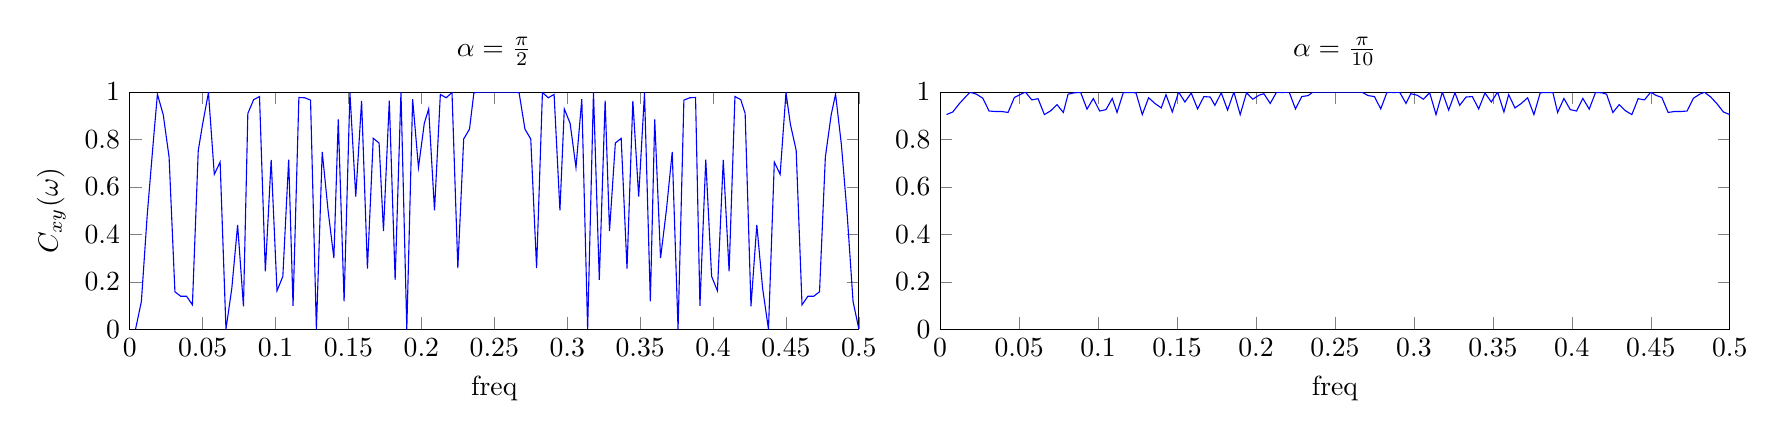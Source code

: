 % This file was created by matlab2tikz v0.4.7 running on MATLAB 8.1.
% Copyright (c) 2008--2014, Nico Schlömer <nico.schloemer@gmail.com>
% All rights reserved.
% Minimal pgfplots version: 1.3
% 
% The latest updates can be retrieved from
%   http://www.mathworks.com/matlabcentral/fileexchange/22022-matlab2tikz
% where you can also make suggestions and rate matlab2tikz.
% 
\begin{tikzpicture}

\begin{axis}[%
width=3.646in,
height=1.186in,
scale only axis,
xmin=0,
xmax=0.5,
xlabel={freq},
xticklabel style={/pgf/number format/fixed},
ymin=0,
ymax=1,
ylabel={$C_{xy}(\omega)$},
name=plot1,
title={$\alpha = \frac{\pi}{2}$}
]
\addplot [color=blue,solid,forget plot]
  table[row sep=crcr]{0.004	3.251e-28\\
0.008	0.117\\
0.012	0.481\\
0.016	0.778\\
0.019	0.991\\
0.023	0.904\\
0.027	0.726\\
0.031	0.158\\
0.035	0.139\\
0.039	0.139\\
0.043	0.103\\
0.047	0.754\\
0.05	0.865\\
0.054	0.998\\
0.058	0.653\\
0.062	0.705\\
0.066	1.954e-25\\
0.07	0.172\\
0.074	0.44\\
0.078	0.097\\
0.081	0.91\\
0.085	0.968\\
0.089	0.981\\
0.093	0.244\\
0.097	0.714\\
0.101	0.162\\
0.105	0.223\\
0.109	0.715\\
0.112	0.099\\
0.116	0.977\\
0.12	0.976\\
0.124	0.966\\
0.128	4.333e-25\\
0.132	0.748\\
0.136	0.502\\
0.14	0.3\\
0.143	0.885\\
0.147	0.118\\
0.151	0.997\\
0.155	0.559\\
0.159	0.963\\
0.163	0.256\\
0.167	0.805\\
0.171	0.785\\
0.174	0.414\\
0.178	0.964\\
0.182	0.208\\
0.186	1.0\\
0.19	4.833e-25\\
0.194	0.97\\
0.198	0.682\\
0.202	0.868\\
0.205	0.929\\
0.209	0.501\\
0.213	0.99\\
0.217	0.976\\
0.221	0.998\\
0.225	0.258\\
0.229	0.802\\
0.233	0.844\\
0.236	0.997\\
0.24	1.0\\
0.244	1.0\\
0.248	1.0\\
0.252	1.0\\
0.256	1.0\\
0.26	1.0\\
0.264	1.0\\
0.267	0.997\\
0.271	0.844\\
0.275	0.802\\
0.279	0.258\\
0.283	0.998\\
0.287	0.976\\
0.291	0.99\\
0.295	0.501\\
0.298	0.929\\
0.302	0.868\\
0.306	0.682\\
0.31	0.97\\
0.314	4.833e-25\\
0.318	1.0\\
0.322	0.208\\
0.326	0.964\\
0.329	0.414\\
0.333	0.785\\
0.337	0.805\\
0.341	0.256\\
0.345	0.963\\
0.349	0.559\\
0.353	0.997\\
0.357	0.118\\
0.36	0.885\\
0.364	0.3\\
0.368	0.502\\
0.372	0.748\\
0.376	4.333e-25\\
0.38	0.966\\
0.384	0.976\\
0.388	0.977\\
0.391	0.099\\
0.395	0.715\\
0.399	0.223\\
0.403	0.162\\
0.407	0.714\\
0.411	0.244\\
0.415	0.981\\
0.419	0.968\\
0.422	0.91\\
0.426	0.097\\
0.43	0.44\\
0.434	0.172\\
0.438	1.954e-25\\
0.442	0.705\\
0.446	0.653\\
0.45	0.998\\
0.453	0.865\\
0.457	0.754\\
0.461	0.103\\
0.465	0.139\\
0.469	0.139\\
0.473	0.158\\
0.477	0.726\\
0.481	0.904\\
0.484	0.991\\
0.488	0.778\\
0.492	0.481\\
0.496	0.117\\
0.5	3.251e-28\\
};
\end{axis}

\begin{axis}[%
width=3.948in,
height=1.186in,
scale only axis,
xmin=0,
xmax=0.5,
xlabel={freq},
xticklabel style={/pgf/number format/fixed},
ymin=0,
ymax=1,
at=(plot1.right of south east),
anchor=left of south west,
title={$\alpha = \frac{\pi}{10}$}
]
\addplot [color=blue,solid,forget plot]
  table[row sep=crcr]{0.004	0.905\\
0.008	0.916\\
0.012	0.95\\
0.016	0.979\\
0.019	0.999\\
0.023	0.991\\
0.027	0.974\\
0.031	0.92\\
0.035	0.918\\
0.039	0.918\\
0.043	0.914\\
0.047	0.977\\
0.05	0.987\\
0.054	1.0\\
0.058	0.967\\
0.062	0.972\\
0.066	0.905\\
0.07	0.921\\
0.074	0.947\\
0.078	0.914\\
0.081	0.991\\
0.085	0.997\\
0.089	0.998\\
0.093	0.928\\
0.097	0.973\\
0.101	0.92\\
0.105	0.926\\
0.109	0.973\\
0.112	0.914\\
0.116	0.998\\
0.12	0.998\\
0.124	0.997\\
0.128	0.905\\
0.132	0.976\\
0.136	0.952\\
0.14	0.933\\
0.143	0.989\\
0.147	0.916\\
0.151	1.0\\
0.155	0.958\\
0.159	0.996\\
0.163	0.929\\
0.167	0.981\\
0.171	0.979\\
0.174	0.944\\
0.178	0.997\\
0.182	0.924\\
0.186	1.0\\
0.19	0.905\\
0.194	0.997\\
0.198	0.97\\
0.202	0.987\\
0.205	0.993\\
0.209	0.952\\
0.213	0.999\\
0.217	0.998\\
0.221	1.0\\
0.225	0.929\\
0.229	0.981\\
0.233	0.985\\
0.236	1.0\\
0.24	1.0\\
0.244	1.0\\
0.248	1.0\\
0.252	1.0\\
0.256	1.0\\
0.26	1.0\\
0.264	1.0\\
0.267	1.0\\
0.271	0.985\\
0.275	0.981\\
0.279	0.929\\
0.283	1.0\\
0.287	0.998\\
0.291	0.999\\
0.295	0.952\\
0.298	0.993\\
0.302	0.987\\
0.306	0.97\\
0.31	0.997\\
0.314	0.905\\
0.318	1.0\\
0.322	0.924\\
0.326	0.997\\
0.329	0.944\\
0.333	0.979\\
0.337	0.981\\
0.341	0.929\\
0.345	0.996\\
0.349	0.958\\
0.353	1.0\\
0.357	0.916\\
0.36	0.989\\
0.364	0.933\\
0.368	0.952\\
0.372	0.976\\
0.376	0.905\\
0.38	0.997\\
0.384	0.998\\
0.388	0.998\\
0.391	0.914\\
0.395	0.973\\
0.399	0.926\\
0.403	0.92\\
0.407	0.973\\
0.411	0.928\\
0.415	0.998\\
0.419	0.997\\
0.422	0.991\\
0.426	0.914\\
0.43	0.947\\
0.434	0.921\\
0.438	0.905\\
0.442	0.972\\
0.446	0.967\\
0.45	1.0\\
0.453	0.987\\
0.457	0.977\\
0.461	0.914\\
0.465	0.918\\
0.469	0.918\\
0.473	0.92\\
0.477	0.974\\
0.481	0.991\\
0.484	0.999\\
0.488	0.979\\
0.492	0.95\\
0.496	0.916\\
0.5	0.905\\
};
\end{axis}
\end{tikzpicture}%